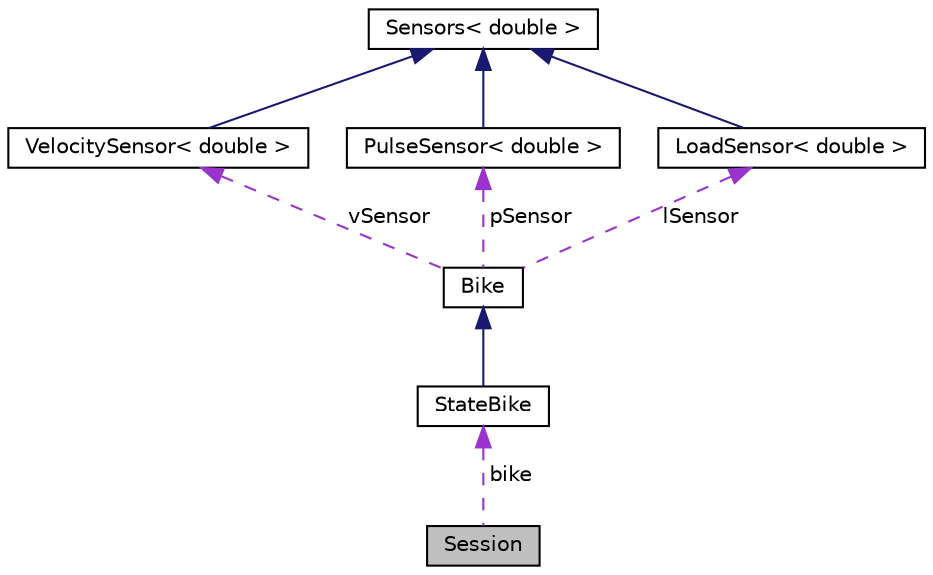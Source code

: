 digraph "Session"
{
 // LATEX_PDF_SIZE
  edge [fontname="Helvetica",fontsize="10",labelfontname="Helvetica",labelfontsize="10"];
  node [fontname="Helvetica",fontsize="10",shape=record];
  Node1 [label="Session",height=0.2,width=0.4,color="black", fillcolor="grey75", style="filled", fontcolor="black",tooltip="The Session class: Clase abstracta para sesión de entrenamiento genérica."];
  Node2 -> Node1 [dir="back",color="darkorchid3",fontsize="10",style="dashed",label=" bike" ,fontname="Helvetica"];
  Node2 [label="StateBike",height=0.2,width=0.4,color="black", fillcolor="white", style="filled",URL="$classStateBike.html",tooltip="The StateBike class: Esta clase corresponde a una bicicleta estática."];
  Node3 -> Node2 [dir="back",color="midnightblue",fontsize="10",style="solid",fontname="Helvetica"];
  Node3 [label="Bike",height=0.2,width=0.4,color="black", fillcolor="white", style="filled",URL="$classBike.html",tooltip="The Bike class: Clase abstracta de objeto Bike."];
  Node4 -> Node3 [dir="back",color="darkorchid3",fontsize="10",style="dashed",label=" vSensor" ,fontname="Helvetica"];
  Node4 [label="VelocitySensor\< double \>",height=0.2,width=0.4,color="black", fillcolor="white", style="filled",URL="$classVelocitySensor.html",tooltip=" "];
  Node5 -> Node4 [dir="back",color="midnightblue",fontsize="10",style="solid",fontname="Helvetica"];
  Node5 [label="Sensors\< double \>",height=0.2,width=0.4,color="black", fillcolor="white", style="filled",URL="$classSensors.html",tooltip=" "];
  Node6 -> Node3 [dir="back",color="darkorchid3",fontsize="10",style="dashed",label=" pSensor" ,fontname="Helvetica"];
  Node6 [label="PulseSensor\< double \>",height=0.2,width=0.4,color="black", fillcolor="white", style="filled",URL="$classPulseSensor.html",tooltip=" "];
  Node5 -> Node6 [dir="back",color="midnightblue",fontsize="10",style="solid",fontname="Helvetica"];
  Node7 -> Node3 [dir="back",color="darkorchid3",fontsize="10",style="dashed",label=" lSensor" ,fontname="Helvetica"];
  Node7 [label="LoadSensor\< double \>",height=0.2,width=0.4,color="black", fillcolor="white", style="filled",URL="$classLoadSensor.html",tooltip=" "];
  Node5 -> Node7 [dir="back",color="midnightblue",fontsize="10",style="solid",fontname="Helvetica"];
}
